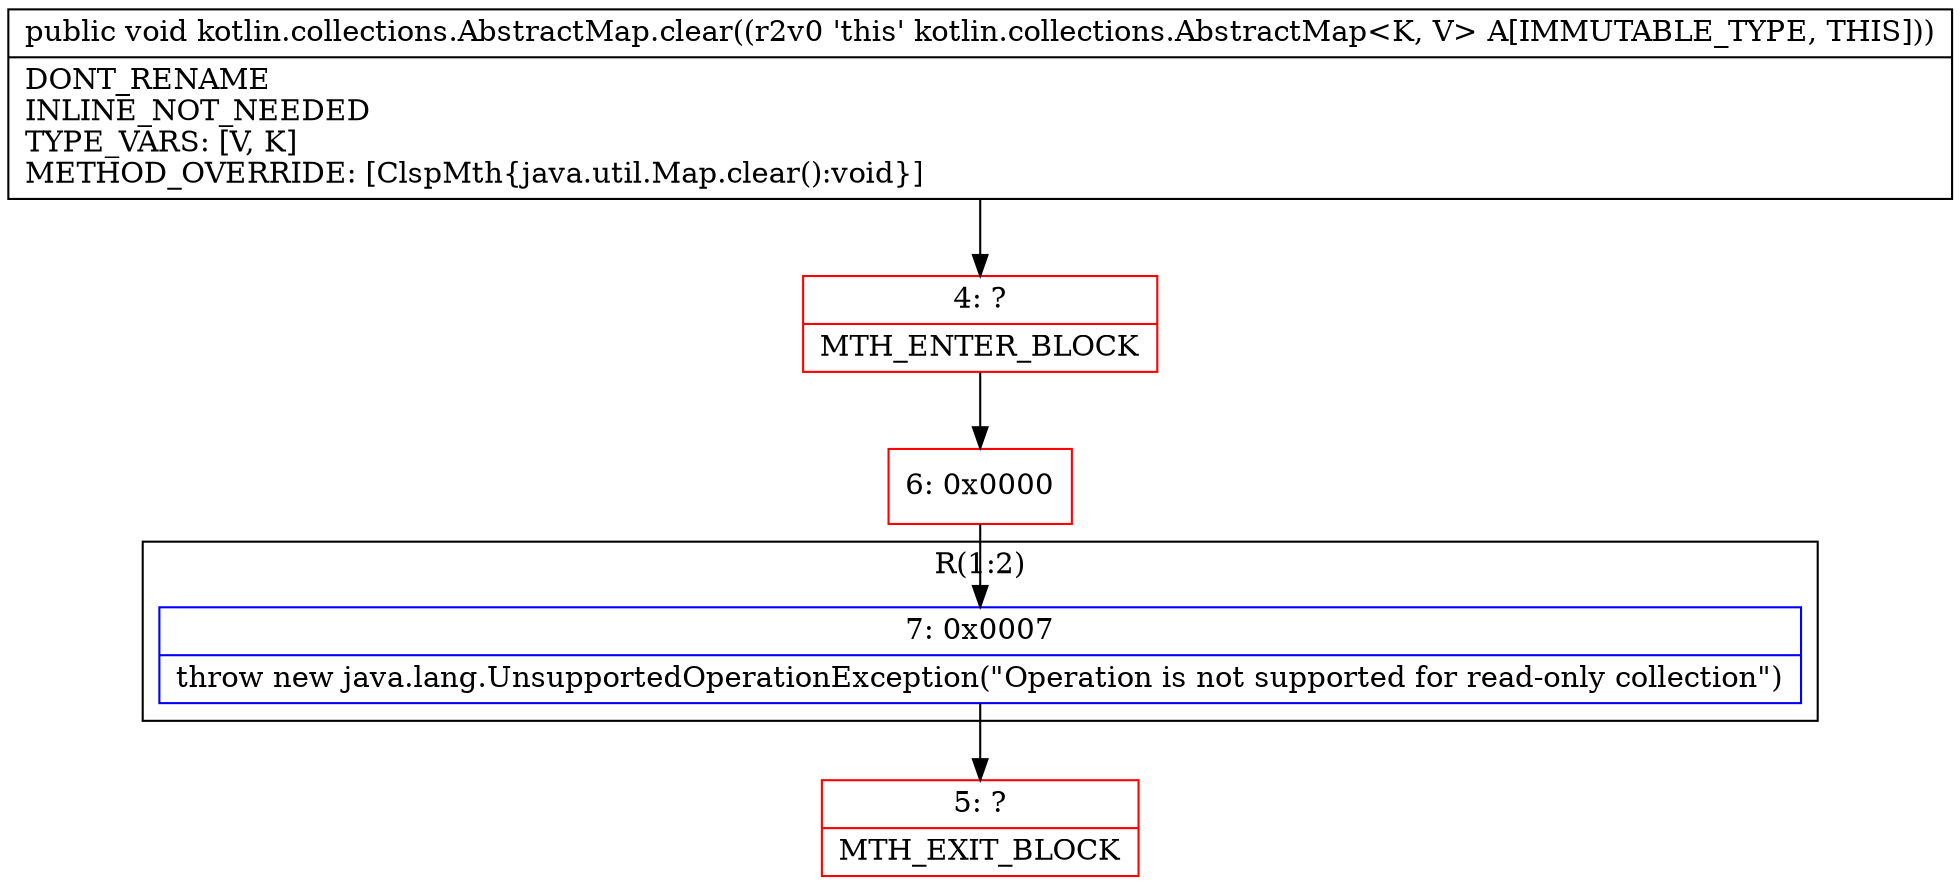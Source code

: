 digraph "CFG forkotlin.collections.AbstractMap.clear()V" {
subgraph cluster_Region_1914434446 {
label = "R(1:2)";
node [shape=record,color=blue];
Node_7 [shape=record,label="{7\:\ 0x0007|throw new java.lang.UnsupportedOperationException(\"Operation is not supported for read\-only collection\")\l}"];
}
Node_4 [shape=record,color=red,label="{4\:\ ?|MTH_ENTER_BLOCK\l}"];
Node_6 [shape=record,color=red,label="{6\:\ 0x0000}"];
Node_5 [shape=record,color=red,label="{5\:\ ?|MTH_EXIT_BLOCK\l}"];
MethodNode[shape=record,label="{public void kotlin.collections.AbstractMap.clear((r2v0 'this' kotlin.collections.AbstractMap\<K, V\> A[IMMUTABLE_TYPE, THIS]))  | DONT_RENAME\lINLINE_NOT_NEEDED\lTYPE_VARS: [V, K]\lMETHOD_OVERRIDE: [ClspMth\{java.util.Map.clear():void\}]\l}"];
MethodNode -> Node_4;Node_7 -> Node_5;
Node_4 -> Node_6;
Node_6 -> Node_7;
}

